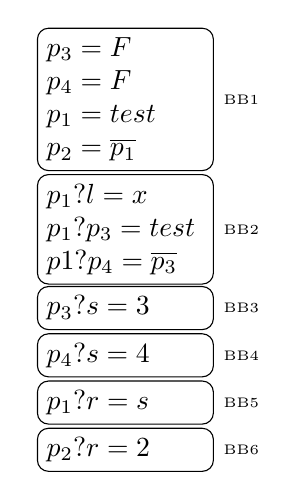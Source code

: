 \tikzstyle{fblock} = [draw, rounded corners]

\begin{tikzpicture}[node distance = 1.5 cm]
     \node [fblock, label={right:{\tiny{BB1}}}, text width=2.0cm] (bb1)
    {$p_3=F$\\$p_4=F$\\$p_1=test$\\$p_2=\overline{p_1}$};

     \node [fblock, label={right:{\tiny{BB2}}}, below of = bb1, yshift=-0.15cm, text width=2.0cm] (bb2)
    {$p_1?l=x$\\$p_1?p_3=test$\\$p1?p_4=\overline{p_3}$};

     \node [fblock, label={right:{\tiny{BB3}}}, below of = bb2, yshift=0.5cm, text width=2.0cm] (bb3)
    {$p_3?s=3$};

     \node [fblock, label={right:{\tiny{BB4}}}, below of = bb3, yshift=0.9cm, text width=2.0cm] (bb4)
    {$p_4?s=4$};

     \node [fblock, label={right:{\tiny{BB5}}}, below of = bb4, yshift=0.9cm, text width=2.0cm] (bb5)
    {$p_1?r=s$};

     \node [fblock, label={right:{\tiny{BB6}}}, below of = bb5, yshift=0.9cm, text width=2.0cm] (bb6)
    {$p_2?r=2$};


\end{tikzpicture}

